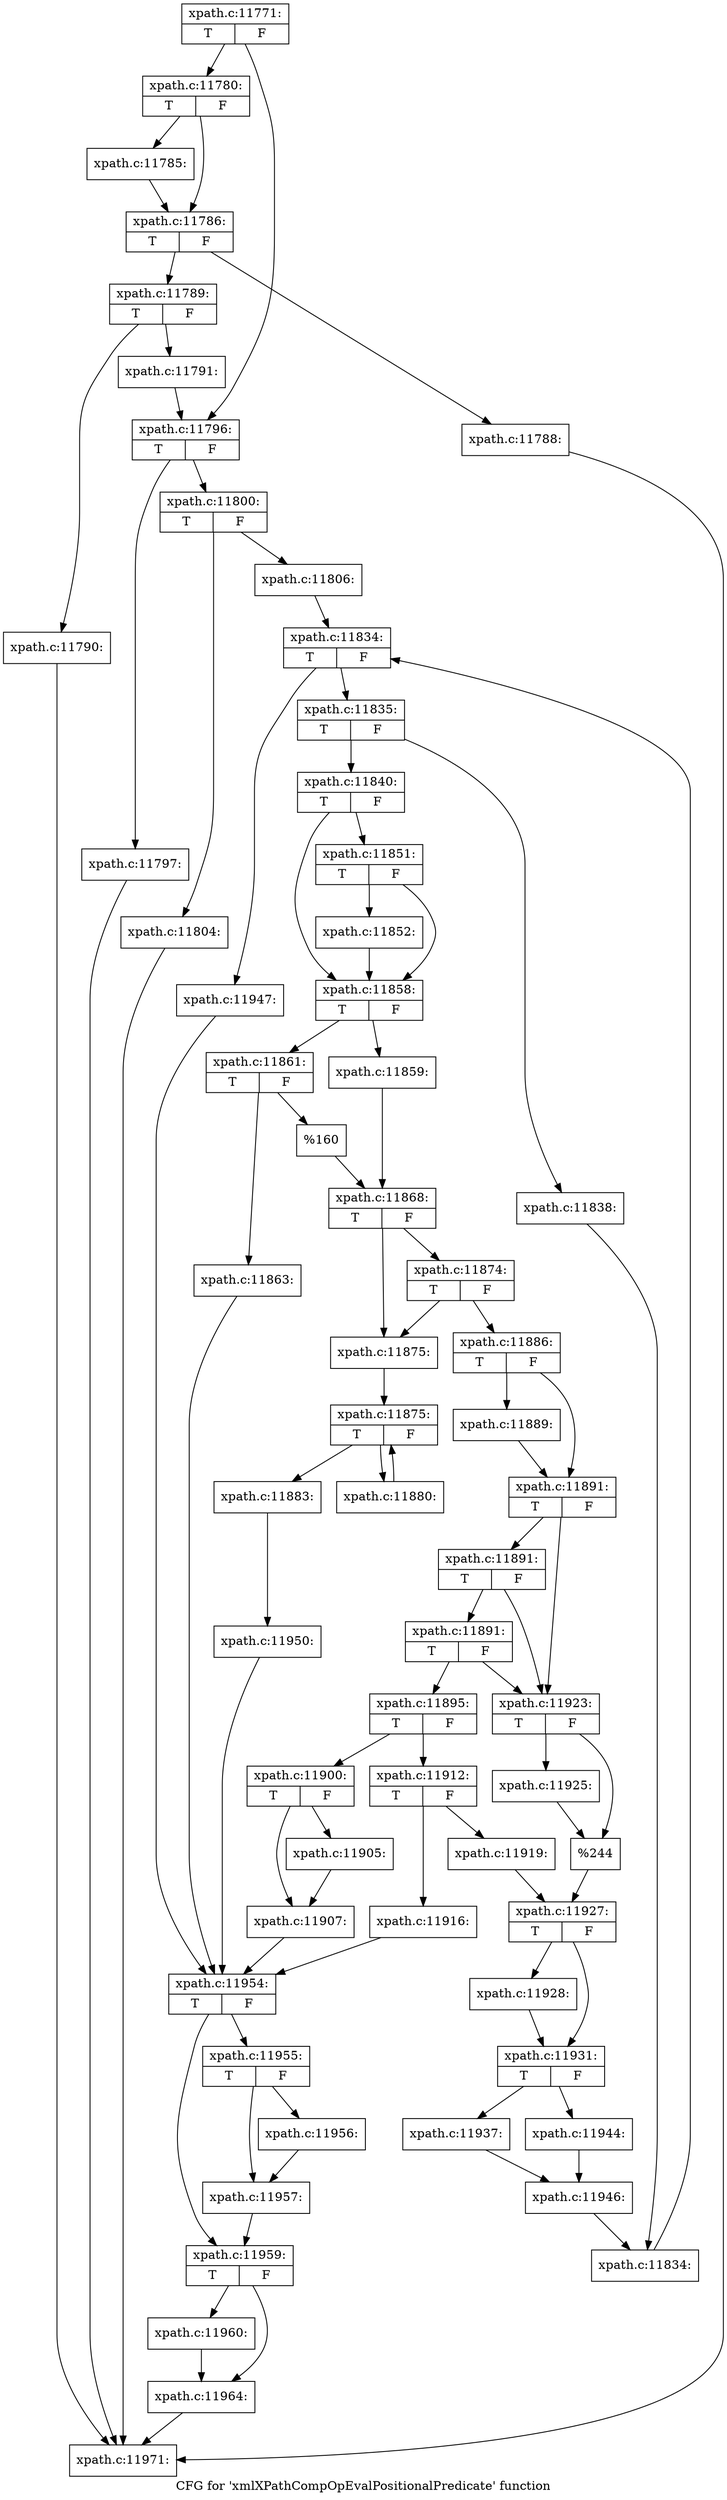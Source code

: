 digraph "CFG for 'xmlXPathCompOpEvalPositionalPredicate' function" {
	label="CFG for 'xmlXPathCompOpEvalPositionalPredicate' function";

	Node0x55e6b2daa980 [shape=record,label="{xpath.c:11771:|{<s0>T|<s1>F}}"];
	Node0x55e6b2daa980 -> Node0x55e6b2db11b0;
	Node0x55e6b2daa980 -> Node0x55e6b2db1200;
	Node0x55e6b2db11b0 [shape=record,label="{xpath.c:11780:|{<s0>T|<s1>F}}"];
	Node0x55e6b2db11b0 -> Node0x55e6b2db1b10;
	Node0x55e6b2db11b0 -> Node0x55e6b2db1b60;
	Node0x55e6b2db1b10 [shape=record,label="{xpath.c:11785:}"];
	Node0x55e6b2db1b10 -> Node0x55e6b2db1b60;
	Node0x55e6b2db1b60 [shape=record,label="{xpath.c:11786:|{<s0>T|<s1>F}}"];
	Node0x55e6b2db1b60 -> Node0x55e6b2db2cd0;
	Node0x55e6b2db1b60 -> Node0x55e6b2db2d20;
	Node0x55e6b2db2cd0 [shape=record,label="{xpath.c:11788:}"];
	Node0x55e6b2db2cd0 -> Node0x55e6b2daa9d0;
	Node0x55e6b2db2d20 [shape=record,label="{xpath.c:11789:|{<s0>T|<s1>F}}"];
	Node0x55e6b2db2d20 -> Node0x55e6b2db3190;
	Node0x55e6b2db2d20 -> Node0x55e6b2db31e0;
	Node0x55e6b2db3190 [shape=record,label="{xpath.c:11790:}"];
	Node0x55e6b2db3190 -> Node0x55e6b2daa9d0;
	Node0x55e6b2db31e0 [shape=record,label="{xpath.c:11791:}"];
	Node0x55e6b2db31e0 -> Node0x55e6b2db1200;
	Node0x55e6b2db1200 [shape=record,label="{xpath.c:11796:|{<s0>T|<s1>F}}"];
	Node0x55e6b2db1200 -> Node0x55e6b2db3760;
	Node0x55e6b2db1200 -> Node0x55e6b2db37b0;
	Node0x55e6b2db3760 [shape=record,label="{xpath.c:11797:}"];
	Node0x55e6b2db3760 -> Node0x55e6b2daa9d0;
	Node0x55e6b2db37b0 [shape=record,label="{xpath.c:11800:|{<s0>T|<s1>F}}"];
	Node0x55e6b2db37b0 -> Node0x55e6b2db3f60;
	Node0x55e6b2db37b0 -> Node0x55e6b2db4000;
	Node0x55e6b2db3f60 [shape=record,label="{xpath.c:11804:}"];
	Node0x55e6b2db3f60 -> Node0x55e6b2daa9d0;
	Node0x55e6b2db4000 [shape=record,label="{xpath.c:11806:}"];
	Node0x55e6b2db4000 -> Node0x55e6b2db99b0;
	Node0x55e6b2db99b0 [shape=record,label="{xpath.c:11834:|{<s0>T|<s1>F}}"];
	Node0x55e6b2db99b0 -> Node0x55e6b2db9c90;
	Node0x55e6b2db99b0 -> Node0x55e6b2db9810;
	Node0x55e6b2db9c90 [shape=record,label="{xpath.c:11835:|{<s0>T|<s1>F}}"];
	Node0x55e6b2db9c90 -> Node0x55e6b2dba430;
	Node0x55e6b2db9c90 -> Node0x55e6b2dba480;
	Node0x55e6b2dba430 [shape=record,label="{xpath.c:11838:}"];
	Node0x55e6b2dba430 -> Node0x55e6b2db9c00;
	Node0x55e6b2dba480 [shape=record,label="{xpath.c:11840:|{<s0>T|<s1>F}}"];
	Node0x55e6b2dba480 -> Node0x55e6b2dbb890;
	Node0x55e6b2dba480 -> Node0x55e6b2dbb840;
	Node0x55e6b2dbb890 [shape=record,label="{xpath.c:11851:|{<s0>T|<s1>F}}"];
	Node0x55e6b2dbb890 -> Node0x55e6b2dbb7f0;
	Node0x55e6b2dbb890 -> Node0x55e6b2dbb840;
	Node0x55e6b2dbb7f0 [shape=record,label="{xpath.c:11852:}"];
	Node0x55e6b2dbb7f0 -> Node0x55e6b2dbb840;
	Node0x55e6b2dbb840 [shape=record,label="{xpath.c:11858:|{<s0>T|<s1>F}}"];
	Node0x55e6b2dbb840 -> Node0x55e6b2dbc4a0;
	Node0x55e6b2dbb840 -> Node0x55e6b2dbc540;
	Node0x55e6b2dbc4a0 [shape=record,label="{xpath.c:11859:}"];
	Node0x55e6b2dbc4a0 -> Node0x55e6b2dbc4f0;
	Node0x55e6b2dbc540 [shape=record,label="{xpath.c:11861:|{<s0>T|<s1>F}}"];
	Node0x55e6b2dbc540 -> Node0x55e6b2dbcbd0;
	Node0x55e6b2dbc540 -> Node0x55e6b2dbcc20;
	Node0x55e6b2dbcbd0 [shape=record,label="{xpath.c:11863:}"];
	Node0x55e6b2dbcbd0 -> Node0x55e6b2dbdbf0;
	Node0x55e6b2dbcc20 [shape=record,label="{%160}"];
	Node0x55e6b2dbcc20 -> Node0x55e6b2dbc4f0;
	Node0x55e6b2dbc4f0 [shape=record,label="{xpath.c:11868:|{<s0>T|<s1>F}}"];
	Node0x55e6b2dbc4f0 -> Node0x55e6b2dbf270;
	Node0x55e6b2dbc4f0 -> Node0x55e6b2dbf310;
	Node0x55e6b2dbf310 [shape=record,label="{xpath.c:11874:|{<s0>T|<s1>F}}"];
	Node0x55e6b2dbf310 -> Node0x55e6b2dbf270;
	Node0x55e6b2dbf310 -> Node0x55e6b2dbf2c0;
	Node0x55e6b2dbf270 [shape=record,label="{xpath.c:11875:}"];
	Node0x55e6b2dbf270 -> Node0x55e6b2dbf910;
	Node0x55e6b2dbf910 [shape=record,label="{xpath.c:11875:|{<s0>T|<s1>F}}"];
	Node0x55e6b2dbf910 -> Node0x55e6b2dbfcd0;
	Node0x55e6b2dbf910 -> Node0x55e6b2dbfad0;
	Node0x55e6b2dbfcd0 [shape=record,label="{xpath.c:11880:}"];
	Node0x55e6b2dbfcd0 -> Node0x55e6b2dbf910;
	Node0x55e6b2dbfad0 [shape=record,label="{xpath.c:11883:}"];
	Node0x55e6b2dbfad0 -> Node0x55e6b2dc0220;
	Node0x55e6b2dbf2c0 [shape=record,label="{xpath.c:11886:|{<s0>T|<s1>F}}"];
	Node0x55e6b2dbf2c0 -> Node0x55e6b2dc0620;
	Node0x55e6b2dbf2c0 -> Node0x55e6b2dc0670;
	Node0x55e6b2dc0620 [shape=record,label="{xpath.c:11889:}"];
	Node0x55e6b2dc0620 -> Node0x55e6b2dc0670;
	Node0x55e6b2dc0670 [shape=record,label="{xpath.c:11891:|{<s0>T|<s1>F}}"];
	Node0x55e6b2dc0670 -> Node0x55e6b2dc0c90;
	Node0x55e6b2dc0670 -> Node0x55e6b2dc0bc0;
	Node0x55e6b2dc0c90 [shape=record,label="{xpath.c:11891:|{<s0>T|<s1>F}}"];
	Node0x55e6b2dc0c90 -> Node0x55e6b2dc0c10;
	Node0x55e6b2dc0c90 -> Node0x55e6b2dc0bc0;
	Node0x55e6b2dc0c10 [shape=record,label="{xpath.c:11891:|{<s0>T|<s1>F}}"];
	Node0x55e6b2dc0c10 -> Node0x55e6b2dc0b20;
	Node0x55e6b2dc0c10 -> Node0x55e6b2dc0bc0;
	Node0x55e6b2dc0b20 [shape=record,label="{xpath.c:11895:|{<s0>T|<s1>F}}"];
	Node0x55e6b2dc0b20 -> Node0x55e6b2dc1640;
	Node0x55e6b2dc0b20 -> Node0x55e6b2dc1690;
	Node0x55e6b2dc1640 [shape=record,label="{xpath.c:11900:|{<s0>T|<s1>F}}"];
	Node0x55e6b2dc1640 -> Node0x55e6b2dc1ab0;
	Node0x55e6b2dc1640 -> Node0x55e6b2dc1b00;
	Node0x55e6b2dc1ab0 [shape=record,label="{xpath.c:11905:}"];
	Node0x55e6b2dc1ab0 -> Node0x55e6b2dc1b00;
	Node0x55e6b2dc1b00 [shape=record,label="{xpath.c:11907:}"];
	Node0x55e6b2dc1b00 -> Node0x55e6b2dbdbf0;
	Node0x55e6b2dc1690 [shape=record,label="{xpath.c:11912:|{<s0>T|<s1>F}}"];
	Node0x55e6b2dc1690 -> Node0x55e6b2dc2d50;
	Node0x55e6b2dc1690 -> Node0x55e6b2dc2da0;
	Node0x55e6b2dc2d50 [shape=record,label="{xpath.c:11916:}"];
	Node0x55e6b2dc2d50 -> Node0x55e6b2dbdbf0;
	Node0x55e6b2dc2da0 [shape=record,label="{xpath.c:11919:}"];
	Node0x55e6b2dc2da0 -> Node0x55e6b2dc0b70;
	Node0x55e6b2dc0bc0 [shape=record,label="{xpath.c:11923:|{<s0>T|<s1>F}}"];
	Node0x55e6b2dc0bc0 -> Node0x55e6b2dbf020;
	Node0x55e6b2dc0bc0 -> Node0x55e6b2dc3d20;
	Node0x55e6b2dbf020 [shape=record,label="{xpath.c:11925:}"];
	Node0x55e6b2dbf020 -> Node0x55e6b2dc3d20;
	Node0x55e6b2dc3d20 [shape=record,label="{%244}"];
	Node0x55e6b2dc3d20 -> Node0x55e6b2dc0b70;
	Node0x55e6b2dc0b70 [shape=record,label="{xpath.c:11927:|{<s0>T|<s1>F}}"];
	Node0x55e6b2dc0b70 -> Node0x55e6b2dc44d0;
	Node0x55e6b2dc0b70 -> Node0x55e6b2dc4520;
	Node0x55e6b2dc44d0 [shape=record,label="{xpath.c:11928:}"];
	Node0x55e6b2dc44d0 -> Node0x55e6b2dc4520;
	Node0x55e6b2dc4520 [shape=record,label="{xpath.c:11931:|{<s0>T|<s1>F}}"];
	Node0x55e6b2dc4520 -> Node0x55e6b2dc4da0;
	Node0x55e6b2dc4520 -> Node0x55e6b2dc4e40;
	Node0x55e6b2dc4da0 [shape=record,label="{xpath.c:11937:}"];
	Node0x55e6b2dc4da0 -> Node0x55e6b2dc4df0;
	Node0x55e6b2dc4e40 [shape=record,label="{xpath.c:11944:}"];
	Node0x55e6b2dc4e40 -> Node0x55e6b2dc4df0;
	Node0x55e6b2dc4df0 [shape=record,label="{xpath.c:11946:}"];
	Node0x55e6b2dc4df0 -> Node0x55e6b2db9c00;
	Node0x55e6b2db9c00 [shape=record,label="{xpath.c:11834:}"];
	Node0x55e6b2db9c00 -> Node0x55e6b2db99b0;
	Node0x55e6b2db9810 [shape=record,label="{xpath.c:11947:}"];
	Node0x55e6b2db9810 -> Node0x55e6b2dbdbf0;
	Node0x55e6b2dc0220 [shape=record,label="{xpath.c:11950:}"];
	Node0x55e6b2dc0220 -> Node0x55e6b2dbdbf0;
	Node0x55e6b2dbdbf0 [shape=record,label="{xpath.c:11954:|{<s0>T|<s1>F}}"];
	Node0x55e6b2dbdbf0 -> Node0x55e6b2dc61d0;
	Node0x55e6b2dbdbf0 -> Node0x55e6b2dc6220;
	Node0x55e6b2dc61d0 [shape=record,label="{xpath.c:11955:|{<s0>T|<s1>F}}"];
	Node0x55e6b2dc61d0 -> Node0x55e6b2dc65e0;
	Node0x55e6b2dc61d0 -> Node0x55e6b2dc6630;
	Node0x55e6b2dc65e0 [shape=record,label="{xpath.c:11956:}"];
	Node0x55e6b2dc65e0 -> Node0x55e6b2dc6630;
	Node0x55e6b2dc6630 [shape=record,label="{xpath.c:11957:}"];
	Node0x55e6b2dc6630 -> Node0x55e6b2dc6220;
	Node0x55e6b2dc6220 [shape=record,label="{xpath.c:11959:|{<s0>T|<s1>F}}"];
	Node0x55e6b2dc6220 -> Node0x55e6b2dc6f10;
	Node0x55e6b2dc6220 -> Node0x55e6b2dc6f60;
	Node0x55e6b2dc6f10 [shape=record,label="{xpath.c:11960:}"];
	Node0x55e6b2dc6f10 -> Node0x55e6b2dc6f60;
	Node0x55e6b2dc6f60 [shape=record,label="{xpath.c:11964:}"];
	Node0x55e6b2dc6f60 -> Node0x55e6b2daa9d0;
	Node0x55e6b2daa9d0 [shape=record,label="{xpath.c:11971:}"];
}

